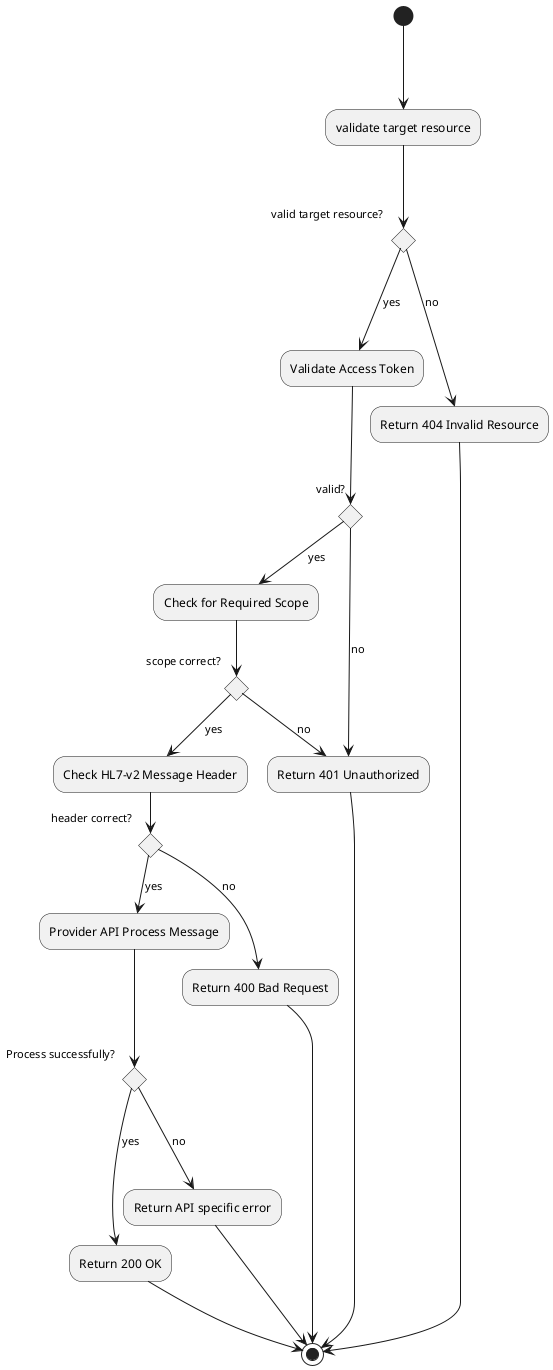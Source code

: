 @startuml
(*) ---> "validate target resource"
     ---> if "valid target resource?" then
            --->[yes] "Validate Access Token"
             ---> if "valid?" then
                --> [yes] "Check for Required Scope"
                --> if "scope correct?" then
                --> [yes] "Check HL7-v2 Message Header"
                    --> if "header correct?" then
                    --> [yes] "Provider API Process Message"
                    ---> if "Process successfully?" then
                    ---> [yes] "Return 200 OK"
                    --> (*)
                    else
                     ---> [no] "Return API specific error"
                     ---> (*)
                    endif 
                     else 
                      --> [no] "Return 400 Bad Request"
                      --> (*)
                     endif
                else 
                --> [no] "Return 401 Unauthorized"
                endif
        else 
        --> [no] "Return 401 Unauthorized"
        --> (*)
        endif
    else 
        ---> [no] "Return 404 Invalid Resource" 
        ---> (*)
   endif  
   @enduml 
